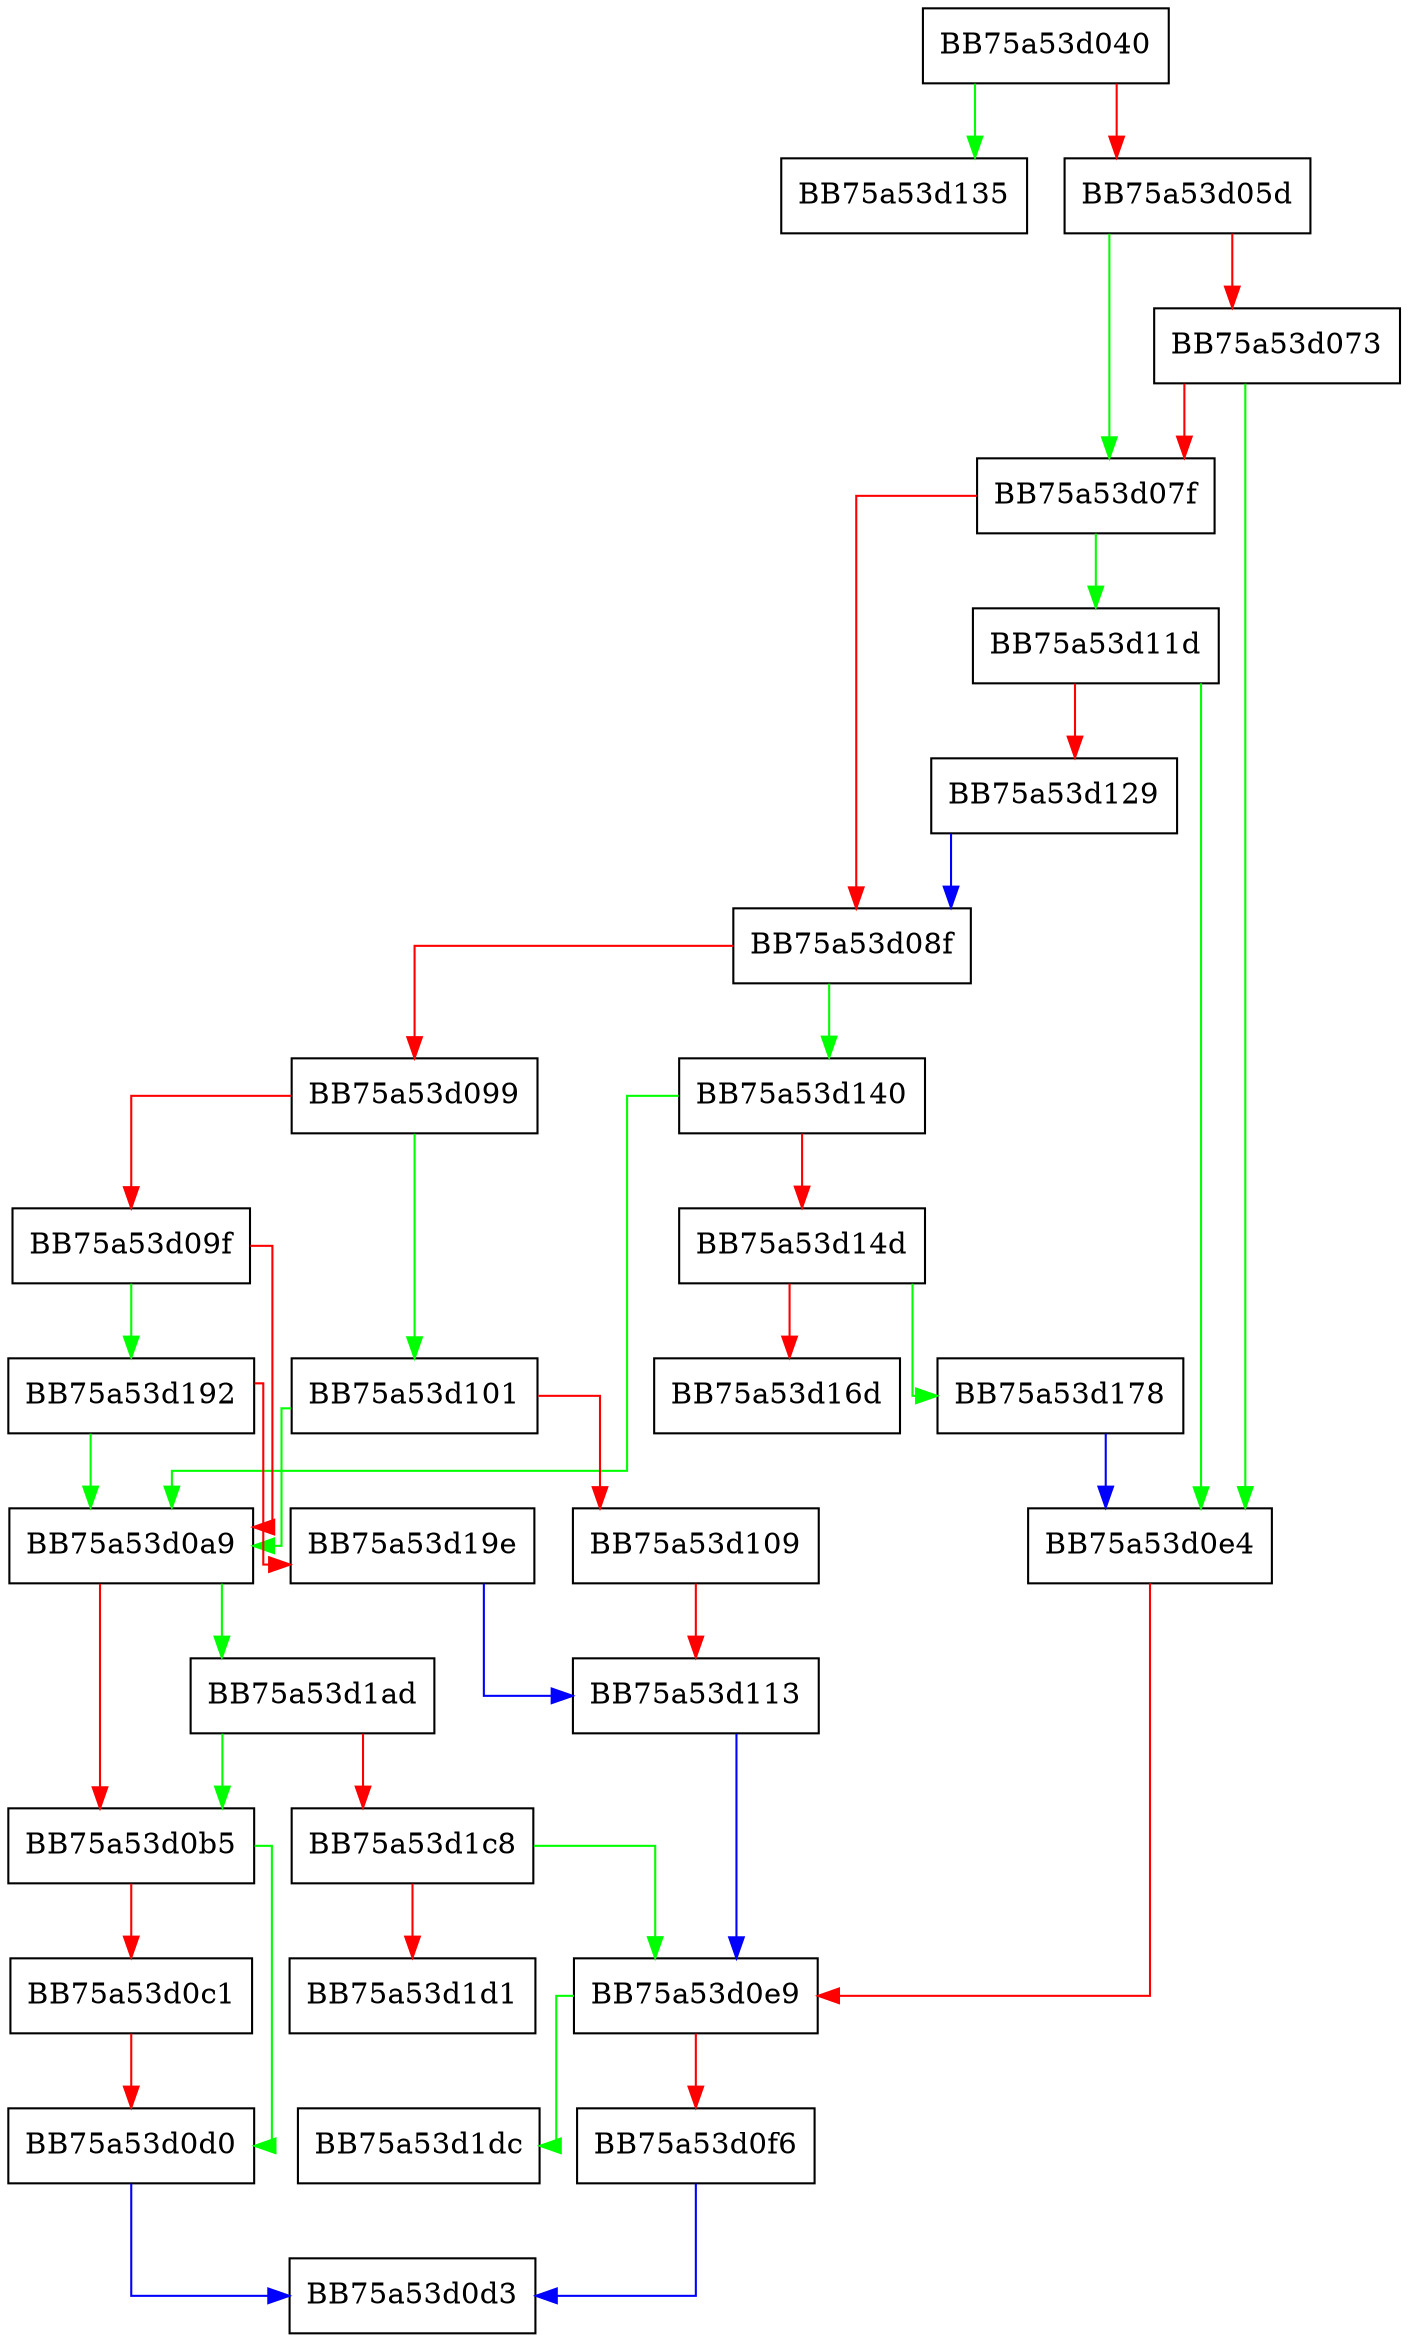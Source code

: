 digraph _CharacterEscape {
  node [shape="box"];
  graph [splines=ortho];
  BB75a53d040 -> BB75a53d135 [color="green"];
  BB75a53d040 -> BB75a53d05d [color="red"];
  BB75a53d05d -> BB75a53d07f [color="green"];
  BB75a53d05d -> BB75a53d073 [color="red"];
  BB75a53d073 -> BB75a53d0e4 [color="green"];
  BB75a53d073 -> BB75a53d07f [color="red"];
  BB75a53d07f -> BB75a53d11d [color="green"];
  BB75a53d07f -> BB75a53d08f [color="red"];
  BB75a53d08f -> BB75a53d140 [color="green"];
  BB75a53d08f -> BB75a53d099 [color="red"];
  BB75a53d099 -> BB75a53d101 [color="green"];
  BB75a53d099 -> BB75a53d09f [color="red"];
  BB75a53d09f -> BB75a53d192 [color="green"];
  BB75a53d09f -> BB75a53d0a9 [color="red"];
  BB75a53d0a9 -> BB75a53d1ad [color="green"];
  BB75a53d0a9 -> BB75a53d0b5 [color="red"];
  BB75a53d0b5 -> BB75a53d0d0 [color="green"];
  BB75a53d0b5 -> BB75a53d0c1 [color="red"];
  BB75a53d0c1 -> BB75a53d0d0 [color="red"];
  BB75a53d0d0 -> BB75a53d0d3 [color="blue"];
  BB75a53d0e4 -> BB75a53d0e9 [color="red"];
  BB75a53d0e9 -> BB75a53d1dc [color="green"];
  BB75a53d0e9 -> BB75a53d0f6 [color="red"];
  BB75a53d0f6 -> BB75a53d0d3 [color="blue"];
  BB75a53d101 -> BB75a53d0a9 [color="green"];
  BB75a53d101 -> BB75a53d109 [color="red"];
  BB75a53d109 -> BB75a53d113 [color="red"];
  BB75a53d113 -> BB75a53d0e9 [color="blue"];
  BB75a53d11d -> BB75a53d0e4 [color="green"];
  BB75a53d11d -> BB75a53d129 [color="red"];
  BB75a53d129 -> BB75a53d08f [color="blue"];
  BB75a53d140 -> BB75a53d0a9 [color="green"];
  BB75a53d140 -> BB75a53d14d [color="red"];
  BB75a53d14d -> BB75a53d178 [color="green"];
  BB75a53d14d -> BB75a53d16d [color="red"];
  BB75a53d178 -> BB75a53d0e4 [color="blue"];
  BB75a53d192 -> BB75a53d0a9 [color="green"];
  BB75a53d192 -> BB75a53d19e [color="red"];
  BB75a53d19e -> BB75a53d113 [color="blue"];
  BB75a53d1ad -> BB75a53d0b5 [color="green"];
  BB75a53d1ad -> BB75a53d1c8 [color="red"];
  BB75a53d1c8 -> BB75a53d0e9 [color="green"];
  BB75a53d1c8 -> BB75a53d1d1 [color="red"];
}